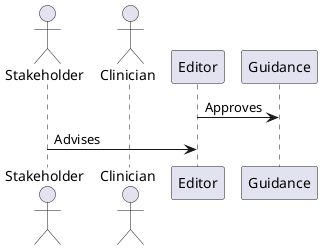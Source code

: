 @startuml

actor "Stakeholder"
actor "Clinician"

Editor -> Guidance: Approves
Stakeholder -> Editor: Advises

@enduml
